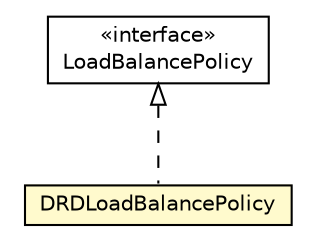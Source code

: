 #!/usr/local/bin/dot
#
# Class diagram 
# Generated by UMLGraph version 5.1 (http://www.umlgraph.org/)
#

digraph G {
	edge [fontname="Helvetica",fontsize=10,labelfontname="Helvetica",labelfontsize=10];
	node [fontname="Helvetica",fontsize=10,shape=plaintext];
	nodesep=0.25;
	ranksep=0.5;
	// pt.ist.fenixframework.backend.infinispan.messaging.LoadBalancePolicy
	c63763 [label=<<table title="pt.ist.fenixframework.backend.infinispan.messaging.LoadBalancePolicy" border="0" cellborder="1" cellspacing="0" cellpadding="2" port="p" href="../LoadBalancePolicy.html">
		<tr><td><table border="0" cellspacing="0" cellpadding="1">
<tr><td align="center" balign="center"> &#171;interface&#187; </td></tr>
<tr><td align="center" balign="center"> LoadBalancePolicy </td></tr>
		</table></td></tr>
		</table>>, fontname="Helvetica", fontcolor="black", fontsize=10.0];
	// pt.ist.fenixframework.backend.infinispan.messaging.drd.DRDLoadBalancePolicy
	c63770 [label=<<table title="pt.ist.fenixframework.backend.infinispan.messaging.drd.DRDLoadBalancePolicy" border="0" cellborder="1" cellspacing="0" cellpadding="2" port="p" bgcolor="lemonChiffon" href="./DRDLoadBalancePolicy.html">
		<tr><td><table border="0" cellspacing="0" cellpadding="1">
<tr><td align="center" balign="center"> DRDLoadBalancePolicy </td></tr>
		</table></td></tr>
		</table>>, fontname="Helvetica", fontcolor="black", fontsize=10.0];
	//pt.ist.fenixframework.backend.infinispan.messaging.drd.DRDLoadBalancePolicy implements pt.ist.fenixframework.backend.infinispan.messaging.LoadBalancePolicy
	c63763:p -> c63770:p [dir=back,arrowtail=empty,style=dashed];
}

